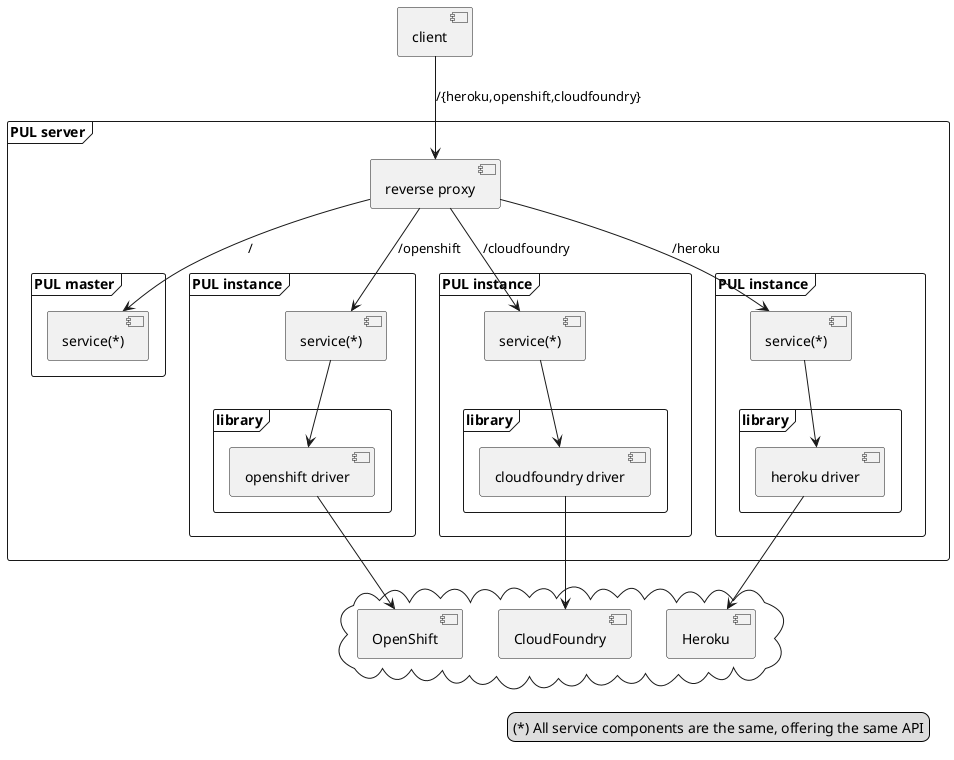 @startuml

frame "PUL server" {

  [reverse proxy] as rp

  frame "PUL master" as PUL_master {
    [service(*)] as service_master
  }

  frame "PUL instance" as PUL_os {
    [service(*)] as service_os

    frame "library" as library_os {
      [openshift driver]
    }
  }

  frame "PUL instance" as PUL_cf {
    [service(*)] as service_cf

    frame library as library_cf {
      [cloudfoundry driver]
    }
  }

  frame "PUL instance" as PUL_hk {
    [service(*)] as service_hk

    frame library as library_hk {
      [heroku driver]
    }
  }
}

cloud {
  [OpenShift]
  [CloudFoundry]
  [Heroku]
}

[client] --> [rp] : /{heroku,openshift,cloudfoundry} 
[rp] --> [service_master] : /
[rp] --> [service_os] : /openshift
[rp] --> [service_cf] : /cloudfoundry
[rp] --> [service_hk] : /heroku
[service_os] --> [openshift driver]
[service_cf] --> [cloudfoundry driver]
[service_hk] --> [heroku driver]
[openshift driver] --> [OpenShift]
[cloudfoundry driver] --> [CloudFoundry]
[heroku driver] --> [Heroku]

legend right
  (*) All service components are the same, offering the same API
endlegend
@enduml
